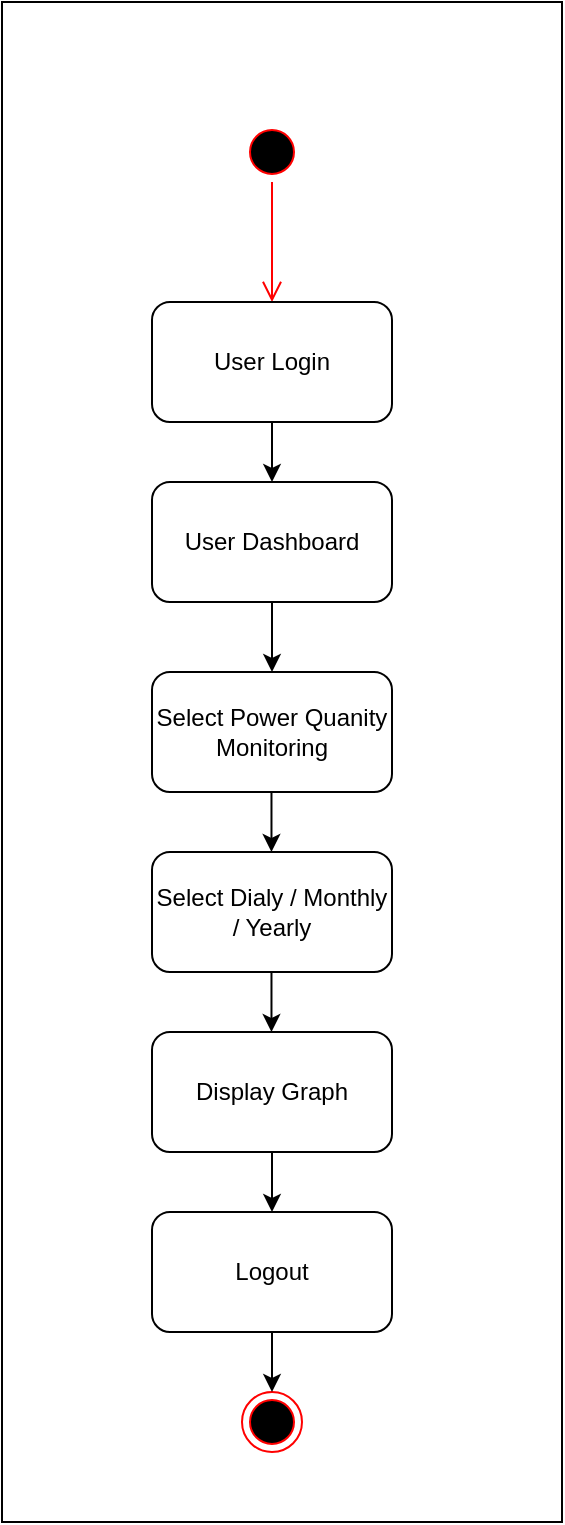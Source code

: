 <mxfile>
    <diagram id="Hn6MFBrn6tRSNmKw_em-" name="Page-1">
        <mxGraphModel dx="1300" dy="956" grid="1" gridSize="10" guides="1" tooltips="1" connect="1" arrows="1" fold="1" page="1" pageScale="1" pageWidth="850" pageHeight="1100" background="none" math="0" shadow="0">
            <root>
                <mxCell id="0"/>
                <mxCell id="1" parent="0"/>
                <mxCell id="2" value="" style="ellipse;html=1;shape=startState;fillColor=#000000;strokeColor=#ff0000;" parent="1" vertex="1">
                    <mxGeometry x="360" y="220" width="30" height="30" as="geometry"/>
                </mxCell>
                <mxCell id="3" value="" style="edgeStyle=orthogonalEdgeStyle;html=1;verticalAlign=bottom;endArrow=open;endSize=8;strokeColor=#ff0000;" parent="1" source="2" edge="1">
                    <mxGeometry relative="1" as="geometry">
                        <mxPoint x="375" y="310" as="targetPoint"/>
                    </mxGeometry>
                </mxCell>
                <mxCell id="4" value="User Login" style="rounded=1;whiteSpace=wrap;html=1;fillColor=none;" parent="1" vertex="1">
                    <mxGeometry x="315" y="310" width="120" height="60" as="geometry"/>
                </mxCell>
                <mxCell id="5" value="User Dashboard" style="rounded=1;whiteSpace=wrap;html=1;fillColor=none;" parent="1" vertex="1">
                    <mxGeometry x="315" y="400" width="120" height="60" as="geometry"/>
                </mxCell>
                <mxCell id="9" value="" style="ellipse;html=1;shape=endState;fillColor=#000000;strokeColor=#ff0000;" parent="1" vertex="1">
                    <mxGeometry x="360" y="855" width="30" height="30" as="geometry"/>
                </mxCell>
                <mxCell id="10" value="" style="endArrow=classic;html=1;exitX=0.5;exitY=1;exitDx=0;exitDy=0;entryX=0.5;entryY=0;entryDx=0;entryDy=0;" parent="1" source="4" target="5" edge="1">
                    <mxGeometry width="50" height="50" relative="1" as="geometry">
                        <mxPoint x="365" y="430" as="sourcePoint"/>
                        <mxPoint x="415" y="380" as="targetPoint"/>
                    </mxGeometry>
                </mxCell>
                <mxCell id="11" value="" style="endArrow=classic;html=1;exitX=0.5;exitY=1;exitDx=0;exitDy=0;entryX=0.5;entryY=0;entryDx=0;entryDy=0;" parent="1" target="9" edge="1">
                    <mxGeometry width="50" height="50" relative="1" as="geometry">
                        <mxPoint x="375" y="825" as="sourcePoint"/>
                        <mxPoint x="415" y="835" as="targetPoint"/>
                    </mxGeometry>
                </mxCell>
                <mxCell id="14" value="Select Power Quanity Monitoring" style="rounded=1;whiteSpace=wrap;html=1;fillColor=none;" parent="1" vertex="1">
                    <mxGeometry x="315" y="495" width="120" height="60" as="geometry"/>
                </mxCell>
                <mxCell id="15" value="&lt;span&gt;Display Graph&lt;/span&gt;" style="rounded=1;whiteSpace=wrap;html=1;fillColor=none;" parent="1" vertex="1">
                    <mxGeometry x="315" y="675" width="120" height="60" as="geometry"/>
                </mxCell>
                <mxCell id="16" value="Logout" style="rounded=1;whiteSpace=wrap;html=1;fillColor=none;" parent="1" vertex="1">
                    <mxGeometry x="315" y="765" width="120" height="60" as="geometry"/>
                </mxCell>
                <mxCell id="19" value="" style="endArrow=classic;html=1;entryX=0.5;entryY=0;entryDx=0;entryDy=0;exitX=0.5;exitY=1;exitDx=0;exitDy=0;" parent="1" source="15" target="16" edge="1">
                    <mxGeometry width="50" height="50" relative="1" as="geometry">
                        <mxPoint x="325" y="755" as="sourcePoint"/>
                        <mxPoint x="375" y="705" as="targetPoint"/>
                    </mxGeometry>
                </mxCell>
                <mxCell id="23" value="&lt;span&gt;Select Dialy / Monthly / Yearly&lt;/span&gt;" style="rounded=1;whiteSpace=wrap;html=1;fillColor=none;" parent="1" vertex="1">
                    <mxGeometry x="315" y="585" width="120" height="60" as="geometry"/>
                </mxCell>
                <mxCell id="26" value="" style="endArrow=classic;html=1;exitX=0.5;exitY=1;exitDx=0;exitDy=0;entryX=0.5;entryY=0;entryDx=0;entryDy=0;" parent="1" edge="1">
                    <mxGeometry width="50" height="50" relative="1" as="geometry">
                        <mxPoint x="374.74" y="555" as="sourcePoint"/>
                        <mxPoint x="374.74" y="585" as="targetPoint"/>
                    </mxGeometry>
                </mxCell>
                <mxCell id="27" value="" style="endArrow=classic;html=1;exitX=0.5;exitY=1;exitDx=0;exitDy=0;entryX=0.5;entryY=0;entryDx=0;entryDy=0;" parent="1" edge="1">
                    <mxGeometry width="50" height="50" relative="1" as="geometry">
                        <mxPoint x="374.74" y="645" as="sourcePoint"/>
                        <mxPoint x="374.74" y="675" as="targetPoint"/>
                    </mxGeometry>
                </mxCell>
                <mxCell id="28" value="" style="endArrow=classic;html=1;entryX=0.5;entryY=0;entryDx=0;entryDy=0;exitX=0.5;exitY=1;exitDx=0;exitDy=0;" parent="1" source="5" target="14" edge="1">
                    <mxGeometry width="50" height="50" relative="1" as="geometry">
                        <mxPoint x="320" y="510" as="sourcePoint"/>
                        <mxPoint x="370" y="460" as="targetPoint"/>
                    </mxGeometry>
                </mxCell>
                <mxCell id="29" value="" style="rounded=0;whiteSpace=wrap;html=1;fillColor=none;" vertex="1" parent="1">
                    <mxGeometry x="240" y="160" width="280" height="760" as="geometry"/>
                </mxCell>
            </root>
        </mxGraphModel>
    </diagram>
</mxfile>